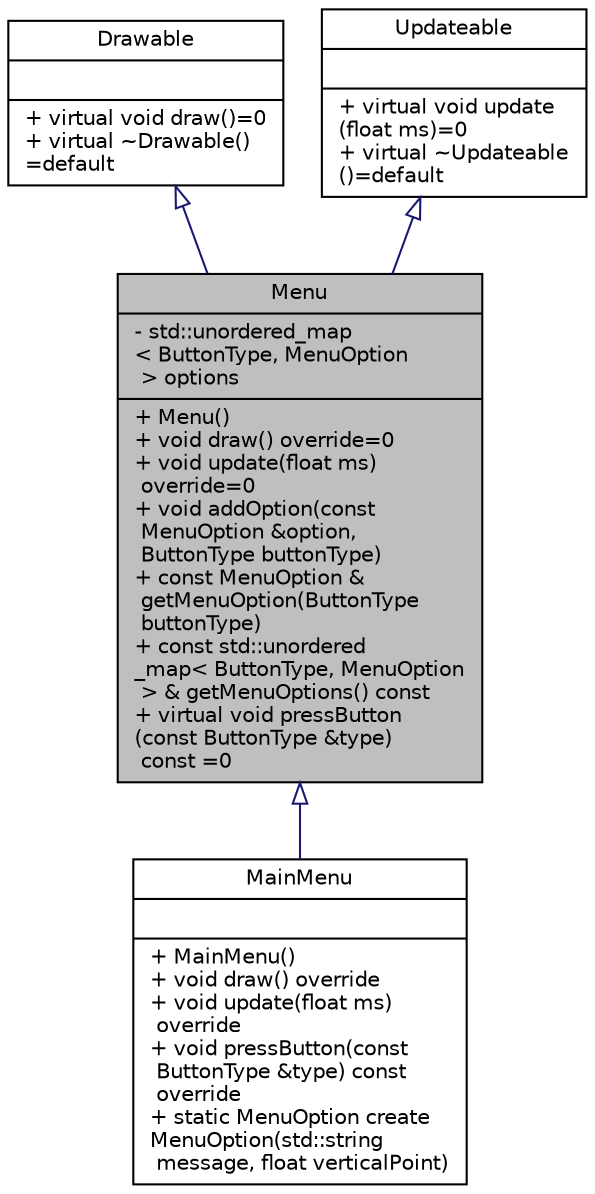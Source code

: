 digraph "Menu"
{
 // LATEX_PDF_SIZE
  bgcolor="transparent";
  edge [fontname="Helvetica",fontsize="10",labelfontname="Helvetica",labelfontsize="10"];
  node [fontname="Helvetica",fontsize="10",shape=record];
  Node1 [label="{Menu\n|- std::unordered_map\l\< ButtonType, MenuOption\l \> options\l|+  Menu()\l+ void draw() override=0\l+ void update(float ms)\l override=0\l+ void addOption(const\l MenuOption &option,\l ButtonType buttonType)\l+ const MenuOption &\l getMenuOption(ButtonType\l buttonType)\l+ const std::unordered\l_map\< ButtonType, MenuOption\l \> & getMenuOptions() const\l+ virtual void pressButton\l(const ButtonType &type)\l const =0\l}",height=0.2,width=0.4,color="black", fillcolor="grey75", style="filled", fontcolor="black",tooltip=" "];
  Node2 -> Node1 [dir="back",color="midnightblue",fontsize="10",style="solid",arrowtail="onormal",fontname="Helvetica"];
  Node2 [label="{Drawable\n||+ virtual void draw()=0\l+ virtual ~Drawable()\l=default\l}",height=0.2,width=0.4,color="black",URL="$de/db8/classDrawable.html",tooltip=" "];
  Node3 -> Node1 [dir="back",color="midnightblue",fontsize="10",style="solid",arrowtail="onormal",fontname="Helvetica"];
  Node3 [label="{Updateable\n||+ virtual void update\l(float ms)=0\l+ virtual ~Updateable\l()=default\l}",height=0.2,width=0.4,color="black",URL="$d2/d7d/classUpdateable.html",tooltip=" "];
  Node1 -> Node4 [dir="back",color="midnightblue",fontsize="10",style="solid",arrowtail="onormal",fontname="Helvetica"];
  Node4 [label="{MainMenu\n||+  MainMenu()\l+ void draw() override\l+ void update(float ms)\l override\l+ void pressButton(const\l ButtonType &type) const\l override\l+ static MenuOption create\lMenuOption(std::string\l message, float verticalPoint)\l}",height=0.2,width=0.4,color="black",URL="$d9/d0a/classMainMenu.html",tooltip=" "];
}
